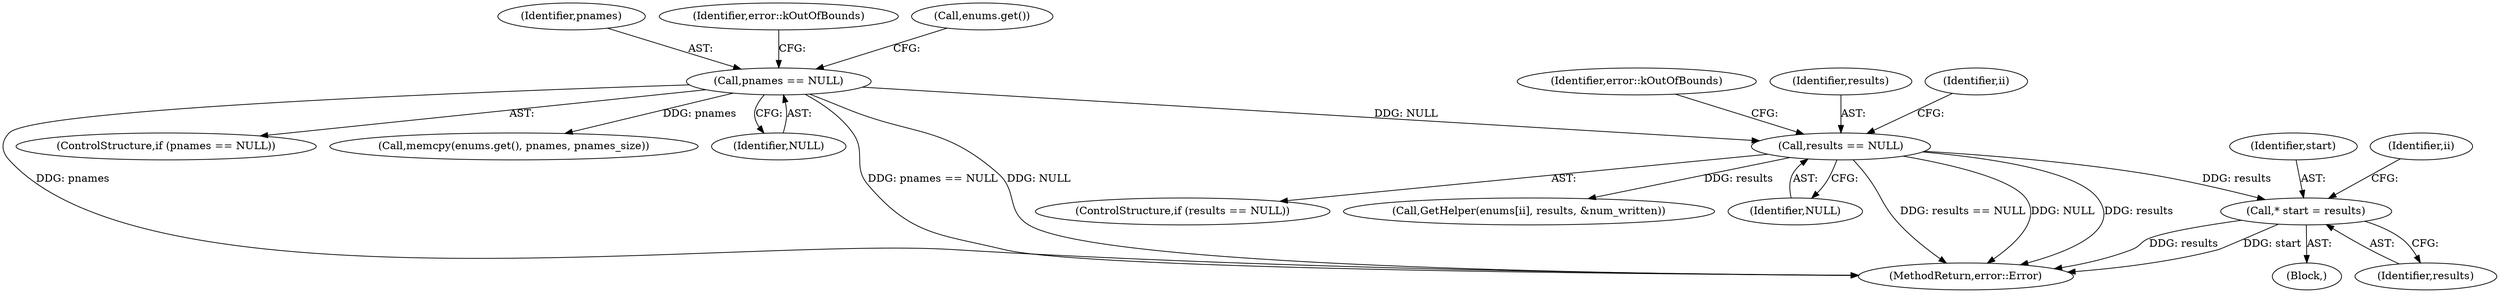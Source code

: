 digraph "0_Chrome_3aad1a37affb1ab70d1897f2b03eb8c077264984@pointer" {
"1000256" [label="(Call,* start = results)"];
"1000231" [label="(Call,results == NULL)"];
"1000132" [label="(Call,pnames == NULL)"];
"1000297" [label="(MethodReturn,error::Error)"];
"1000133" [label="(Identifier,pnames)"];
"1000258" [label="(Identifier,results)"];
"1000236" [label="(Identifier,error::kOutOfBounds)"];
"1000232" [label="(Identifier,results)"];
"1000132" [label="(Call,pnames == NULL)"];
"1000233" [label="(Identifier,NULL)"];
"1000230" [label="(ControlStructure,if (results == NULL))"];
"1000257" [label="(Identifier,start)"];
"1000103" [label="(Block,)"];
"1000137" [label="(Identifier,error::kOutOfBounds)"];
"1000140" [label="(Call,enums.get())"];
"1000256" [label="(Call,* start = results)"];
"1000231" [label="(Call,results == NULL)"];
"1000131" [label="(ControlStructure,if (pnames == NULL))"];
"1000240" [label="(Identifier,ii)"];
"1000139" [label="(Call,memcpy(enums.get(), pnames, pnames_size))"];
"1000276" [label="(Call,GetHelper(enums[ii], results, &num_written))"];
"1000134" [label="(Identifier,NULL)"];
"1000262" [label="(Identifier,ii)"];
"1000256" -> "1000103"  [label="AST: "];
"1000256" -> "1000258"  [label="CFG: "];
"1000257" -> "1000256"  [label="AST: "];
"1000258" -> "1000256"  [label="AST: "];
"1000262" -> "1000256"  [label="CFG: "];
"1000256" -> "1000297"  [label="DDG: results"];
"1000256" -> "1000297"  [label="DDG: start"];
"1000231" -> "1000256"  [label="DDG: results"];
"1000231" -> "1000230"  [label="AST: "];
"1000231" -> "1000233"  [label="CFG: "];
"1000232" -> "1000231"  [label="AST: "];
"1000233" -> "1000231"  [label="AST: "];
"1000236" -> "1000231"  [label="CFG: "];
"1000240" -> "1000231"  [label="CFG: "];
"1000231" -> "1000297"  [label="DDG: results == NULL"];
"1000231" -> "1000297"  [label="DDG: NULL"];
"1000231" -> "1000297"  [label="DDG: results"];
"1000132" -> "1000231"  [label="DDG: NULL"];
"1000231" -> "1000276"  [label="DDG: results"];
"1000132" -> "1000131"  [label="AST: "];
"1000132" -> "1000134"  [label="CFG: "];
"1000133" -> "1000132"  [label="AST: "];
"1000134" -> "1000132"  [label="AST: "];
"1000137" -> "1000132"  [label="CFG: "];
"1000140" -> "1000132"  [label="CFG: "];
"1000132" -> "1000297"  [label="DDG: pnames == NULL"];
"1000132" -> "1000297"  [label="DDG: NULL"];
"1000132" -> "1000297"  [label="DDG: pnames"];
"1000132" -> "1000139"  [label="DDG: pnames"];
}

